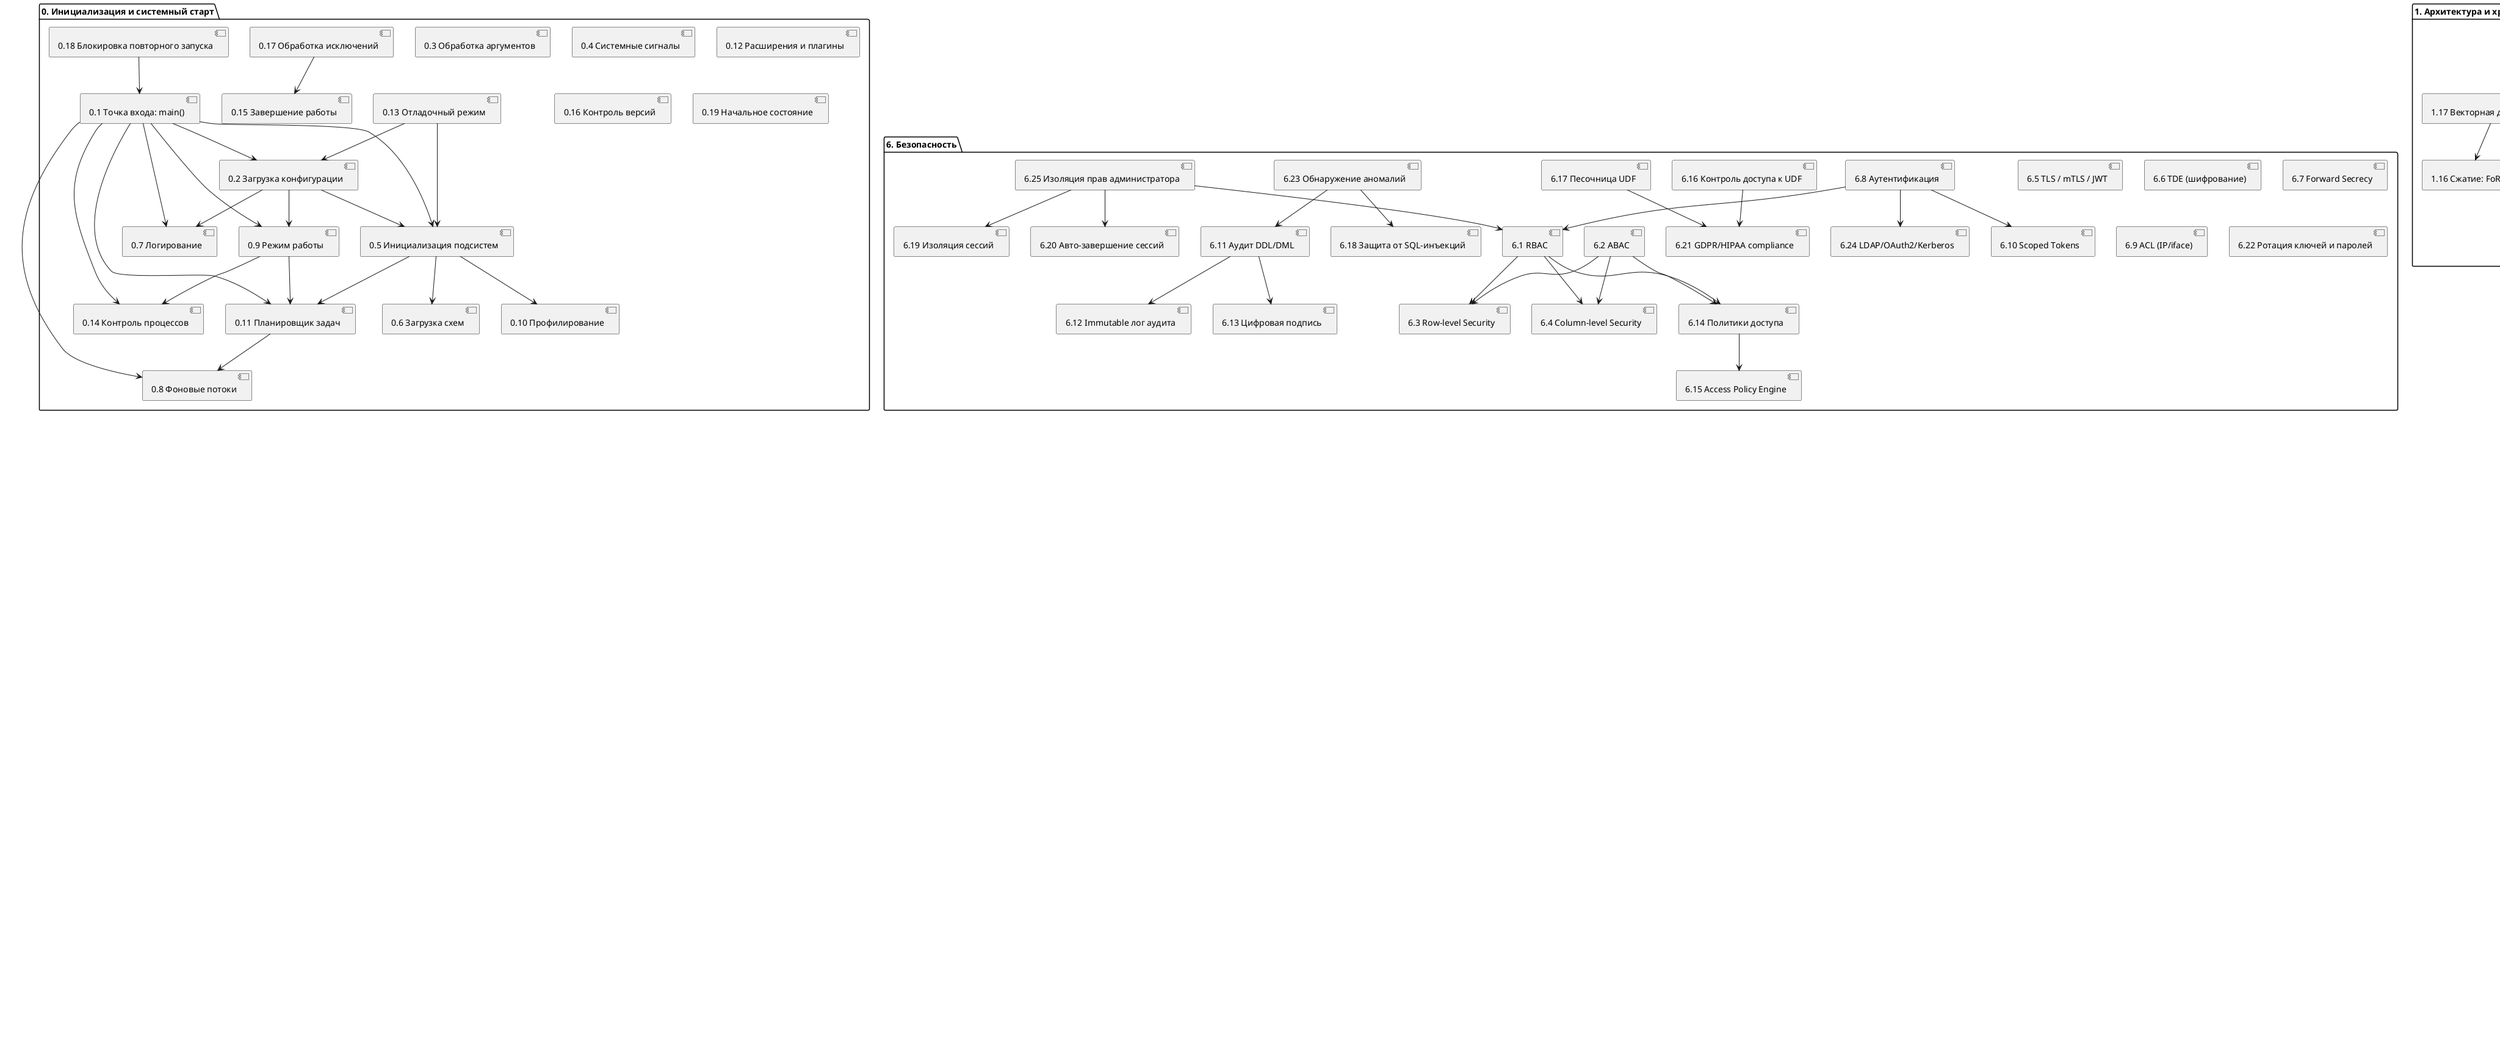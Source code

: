 @startuml
' Архитектура SAP HANA+ с русскими названиями и нумерацией
' Генерируется автоматически

title Архитектура In-Memory РСУБД уровня SAP HANA+

skinparam rectangle {
  StereotypeFontColor black
  StereotypeFontSize 11
}
skinparam shadowing false
skinparam linetype ortho
hide empty members

@startuml
package "0. Инициализация и системный старт" {
  [0.1 Точка входа: main()]
  [0.2 Загрузка конфигурации]
  [0.3 Обработка аргументов]
  [0.4 Системные сигналы]
  [0.5 Инициализация подсистем]
  [0.6 Загрузка схем]
  [0.7 Логирование]
  [0.8 Фоновые потоки]
  [0.9 Режим работы]
  [0.10 Профилирование]
  [0.11 Планировщик задач]
  [0.12 Расширения и плагины]
  [0.13 Отладочный режим]
  [0.14 Контроль процессов]
  [0.15 Завершение работы]
  [0.16 Контроль версий]
  [0.17 Обработка исключений]
  [0.18 Блокировка повторного запуска]
  [0.19 Начальное состояние]
}

' --- Связи ---
[0.1 Точка входа: main()] --> [0.2 Загрузка конфигурации]
[0.1 Точка входа: main()] --> [0.5 Инициализация подсистем]
[0.1 Точка входа: main()] --> [0.7 Логирование]
[0.1 Точка входа: main()] --> [0.8 Фоновые потоки]
[0.1 Точка входа: main()] --> [0.9 Режим работы]
[0.1 Точка входа: main()] --> [0.11 Планировщик задач]
[0.1 Точка входа: main()] --> [0.14 Контроль процессов]
[0.2 Загрузка конфигурации] --> [0.5 Инициализация подсистем]
[0.2 Загрузка конфигурации] --> [0.7 Логирование]
[0.2 Загрузка конфигурации] --> [0.9 Режим работы]
[0.5 Инициализация подсистем] --> [0.6 Загрузка схем]
[0.5 Инициализация подсистем] --> [0.10 Профилирование]
[0.5 Инициализация подсистем] --> [0.11 Планировщик задач]
[0.9 Режим работы] --> [0.11 Планировщик задач]
[0.9 Режим работы] --> [0.14 Контроль процессов]
[0.11 Планировщик задач] --> [0.8 Фоновые потоки]
[0.13 Отладочный режим] --> [0.2 Загрузка конфигурации]
[0.13 Отладочный режим] --> [0.5 Инициализация подсистем]
[0.17 Обработка исключений] --> [0.15 Завершение работы]
[0.18 Блокировка повторного запуска] --> [0.1 Точка входа: main()]

package "1. Архитектура и хранилище" {
  [1.1 Row-store]
  [1.2 Column-store]
  [1.3 JSON-store]
  [1.4 Абстракция таблиц]
  [1.5 Форматы строк и колонок]
  [1.6 NUMA-aware аллокатор]
  [1.7 Prefetch & Alignment]
  [1.8 Индекс B+]
  [1.9 Индекс Hash]
  [1.10 Индекс Bitmap]
  [1.11 Индекс Inverted]
  [1.12 Адаптивная индексация]
  [1.13 Сжатие: Dictionary]
  [1.14 Сжатие: RLE]
  [1.15 Сжатие: Delta]
  [1.16 Сжатие: FoR]
  [1.17 Векторная декомпрессия]
  [1.18 Apache Arrow / PAX]
  [1.19 Горячие/Холодные данные]
  [1.20 TTL / Auto-tiering]
  [1.21 Tiered Storage (SSD)]
  [1.22 Page Cache (LRU/ARC)]
  [1.23 Dirty tracking]
  [1.24 Snapshot Manager]
  [1.25 System Versioned / AS OF]
  [1.26 Multi-tenant лимиты]
  [1.27 Шардирование]
  [1.28 Авто-ребалансировка]
  [1.29 Партиции]
  [1.30 Таблицы > 1 ТБ]
}

' -- Структурные связи --
[1.4 Абстракция таблиц] --> [1.1 Row-store]
[1.4 Абстракция таблиц] --> [1.2 Column-store]
[1.4 Абстракция таблиц] --> [1.3 JSON-store]
[1.5 Форматы строк и колонок] --> [1.2 Column-store]
[1.5 Форматы строк и колонок] --> [1.13 Сжатие: Dictionary]
[1.5 Форматы строк и колонок] --> [1.18 Apache Arrow / PAX]
[1.8 Индекс B+] --> [1.1 Row-store]
[1.9 Индекс Hash] --> [1.1 Row-store]
[1.10 Индекс Bitmap] --> [1.2 Column-store]
[1.11 Индекс Inverted] --> [1.2 Column-store]
[1.12 Адаптивная индексация] --> [1.8 Индекс B+]
[1.13 Сжатие: Dictionary] --> [1.2 Column-store]
[1.14 Сжатие: RLE] --> [1.2 Column-store]
[1.15 Сжатие: Delta] --> [1.2 Column-store]
[1.16 Сжатие: FoR] --> [1.2 Column-store]
[1.17 Векторная декомпрессия] --> [1.16 Сжатие: FoR]
[1.24 Snapshot Manager] --> [1.21 Tiered Storage (SSD)]
[1.24 Snapshot Manager] --> [1.22 Page Cache (LRU/ARC)]
[1.19 Горячие/Холодные данные] --> [1.20 TTL / Auto-tiering]
[1.20 TTL / Auto-tiering] --> [1.21 Tiered Storage (SSD)]
[1.26 Multi-tenant лимиты] --> [1.4 Абстракция таблиц]
[1.25 System Versioned / AS OF] --> [1.4 Абстракция таблиц]
[1.27 Шардирование] --> [1.4 Абстракция таблиц]
[1.28 Авто-ребалансировка] --> [1.27 Шардирование]
[1.29 Партиции] --> [1.27 Шардирование]
[1.30 Таблицы > 1 ТБ] --> [1.4 Абстракция таблиц]

package "2. Транзакционность и надёжность" {
  [2.1 MVCC: цепочки версий]
  [2.2 Snapshot Isolation]
  [2.3 Уровни изоляции]
  [2.4 TID и управление версиями]
  [2.5 Менеджер транзакций]
  [2.6 Планировщик транзакций]
  [2.7 WAL]
  [2.8 WAL writers]
  [2.9 WAL compaction]
  [2.10 WAL CRC]
  [2.11 Snapshot Manager]
  [2.12 Recovery Snapshot]
  [2.13 Copy-on-Write Snapshots]
  [2.14 Сериализуемость]
  [2.15 Read-only транзакции]
  [2.16 Undo Buffer]
  [2.17 Garbage Collection]
  [2.18 Трекер зависимостей]
  [2.19 Active-Passive репликация]
  [2.20 Active-Active репликация]
  [2.21 Recovery после сбоя]
  [2.22 Raft Consensus]
  [2.23 Paxos Consensus]
  [2.24 Watchdog / Failover]
  [2.25 Журнал событий кластера]
}

' Внутренние связи
[2.5 Менеджер транзакций] --> [2.1 MVCC: цепочки версий]
[2.5 Менеджер транзакций] --> [2.2 Snapshot Isolation]
[2.5 Менеджер транзакций] --> [2.3 Уровни изоляции]
[2.5 Менеджер транзакций] --> [2.6 Планировщик транзакций]
[2.5 Менеджер транзакций] --> [2.7 WAL]
[2.5 Менеджер транзакций] --> [2.11 Snapshot Manager]
[2.5 Менеджер транзакций] --> [2.14 Сериализуемость]
[2.1 MVCC: цепочки версий] --> [2.4 TID и управление версиями]
[2.1 MVCC: цепочки версий] --> [2.16 Undo Buffer]
[2.1 MVCC: цепочки версий] --> [2.17 Garbage Collection]
[2.7 WAL] --> [2.8 WAL writers]
[2.7 WAL] --> [2.9 WAL compaction]
[2.7 WAL] --> [2.10 WAL CRC]
[2.11 Snapshot Manager] --> [2.12 Recovery Snapshot]
[2.11 Snapshot Manager] --> [2.13 Copy-on-Write Snapshots]
[2.17 Garbage Collection] --> [2.1 MVCC: цепочки версий]
[2.17 Garbage Collection] --> [2.16 Undo Buffer]
[2.19 Active-Passive репликация] --> [2.7 WAL]
[2.19 Active-Passive репликация] --> [2.11 Snapshot Manager]
[2.20 Active-Active репликация] --> [2.7 WAL]
[2.20 Active-Active репликация] --> [2.11 Snapshot Manager]
[2.21 Recovery после сбоя] --> [2.7 WAL]
[2.21 Recovery после сбоя] --> [2.11 Snapshot Manager]
[2.22 Raft Consensus] --> [2.19 Active-Passive репликация]
[2.22 Raft Consensus] --> [2.21 Recovery после сбоя]
[2.23 Paxos Consensus] --> [2.20 Active-Active репликация]
[2.23 Paxos Consensus] --> [2.21 Recovery после сбоя]
[2.24 Watchdog / Failover] --> [2.21 Recovery после сбоя]
[2.25 Журнал событий кластера] --> [2.21 Recovery после сбоя]
[2.25 Журнал событий кластера] --> [2.24 Watchdog / Failover]

package "3. SQL Ядро и оптимизация" {
  [3.1 SQL-парсер ANSI SQL:2011+]
  [3.2 SELECT/INSERT/UPDATE/DELETE]
  [3.3 MERGE / UPSERT]
  [3.4 Оконные функции]
  [3.5 CTE (WITH RECURSIVE)]
  [3.6 Подзапросы и LATERAL]
  [3.7 GROUP BY и агрегаты]
  [3.8 Аналитические функции]
  [3.9 JSON-функции в SQL]
  [3.10 MATCH_RECOGNIZE]
  [3.11 Генерация временных рядов]
  [3.12 Стоимостной оптимизатор]
  [3.13 Статистика и NDV]
  [3.14 JOIN reorder]
  [3.15 Projection pruning]
  [3.16 Упрощение выражений]
  [3.17 Адаптивный re-optimizer]
  [3.18 Построение / кэш плана]
  [3.19 Интерпретатор плана]
  [3.20 DSL (PL/SQL)]
  [3.21 UDF / UDAF]
  [3.22 Процедурный язык]
  [3.23 Триггеры и процедуры]
  [3.24 AST-интерпретатор]
  [3.25 Exec hooks]
}

[3.1 SQL-парсер ANSI SQL:2011+] --> [3.2 SELECT/INSERT/UPDATE/DELETE]
[3.1 SQL-парсер ANSI SQL:2011+] --> [3.3 MERGE / UPSERT]
[3.1 SQL-парсер ANSI SQL:2011+] --> [3.4 Оконные функции]
[3.1 SQL-парсер ANSI SQL:2011+] --> [3.5 CTE (WITH RECURSIVE)]
[3.1 SQL-парсер ANSI SQL:2011+] --> [3.6 Подзапросы и LATERAL]
[3.1 SQL-парсер ANSI SQL:2011+] --> [3.9 JSON-функции в SQL]
[3.1 SQL-парсер ANSI SQL:2011+] --> [3.24 AST-интерпретатор]
[3.1 SQL-парсер ANSI SQL:2011+] --> [3.20 DSL (PL/SQL)]
[3.2 SELECT/INSERT/UPDATE/DELETE] --> [3.12 Стоимостной оптимизатор]
[3.2 SELECT/INSERT/UPDATE/DELETE] --> [3.7 GROUP BY и агрегаты]
[3.2 SELECT/INSERT/UPDATE/DELETE] --> [3.8 Аналитические функции]
[3.12 Стоимостной оптимизатор] --> [3.13 Статистика и NDV]
[3.12 Стоимостной оптимизатор] --> [3.14 JOIN reorder]
[3.12 Стоимостной оптимизатор] --> [3.15 Projection pruning]
[3.12 Стоимостной оптимизатор] --> [3.16 Упрощение выражений]
[3.17 Адаптивный re-optimizer] --> [3.12 Стоимостной оптимизатор]
[3.17 Адаптивный re-optimizer] --> [3.18 Построение / кэш плана]
[3.18 Построение / кэш плана] --> [3.19 Интерпретатор плана]
[3.18 Построение / кэш плана] --> [3.24 AST-интерпретатор]
[3.20 DSL (PL/SQL)] --> [3.21 UDF / UDAF]
[3.20 DSL (PL/SQL)] --> [3.22 Процедурный язык]
[3.20 DSL (PL/SQL)] --> [3.23 Триггеры и процедуры]
[3.20 DSL (PL/SQL)] --> [3.25 Exec hooks]

package "4. Интерфейсы и интеграции" {
  [4.1 JDBC]
  [4.2 ODBC]
  [4.3 CLI]
  [4.4 REST API]
  [4.5 gRPC API]
  [4.6 WebSocket API]
  [4.7 GraphQL API]
  [4.8 JSON:API]
  [4.9 CDC Core]
  [4.10 Kafka]
  [4.11 Pulsar]
  [4.12 Debezium]
  [4.13 Redis Streams]
  [4.14 Changefeed API]
  [4.15 CSV загрузка]
  [4.16 JSON загрузка]
  [4.17 Parquet загрузка]
  [4.18 Excel загрузка]
  [4.19 XML загрузка]
  [4.20 S3 загрузка]
  [4.21 Webhooks]
  [4.22 Внешние процедуры]
  [4.23 Async обработчики]
  [4.24 ERP интеграция]
  [4.25 BPMN интеграция]
}

' -- Взаимосвязи API и JSON:API
[4.4 REST API] --> [4.8 JSON:API]
[4.5 gRPC API] --> [4.8 JSON:API]
[4.6 WebSocket API] --> [4.8 JSON:API]
[4.7 GraphQL API] --> [4.8 JSON:API]

' -- Стриминговые интерфейсы
[4.9 CDC Core] --> [4.10 Kafka]
[4.9 CDC Core] --> [4.11 Pulsar]
[4.9 CDC Core] --> [4.12 Debezium]
[4.9 CDC Core] --> [4.13 Redis Streams]
[4.9 CDC Core] --> [4.14 Changefeed API]

' -- Batch загрузка
[4.15 CSV загрузка] --> [4.20 S3 загрузка]
[4.16 JSON загрузка] --> [4.20 S3 загрузка]
[4.17 Parquet загрузка] --> [4.20 S3 загрузка]
[4.18 Excel загрузка] --> [4.20 S3 загрузка]
[4.19 XML загрузка] --> [4.20 S3 загрузка]

' -- Webhooks и события
[4.21 Webhooks] --> [4.4 REST API]
[4.22 Внешние процедуры] --> [4.4 REST API]
[4.23 Async обработчики] --> [4.5 gRPC API]
[4.24 ERP интеграция] --> [4.22 Внешние процедуры]
[4.25 BPMN интеграция] --> [4.22 Внешние процедуры]

package "5. BI, ML и OLAP" {
  [5.1 HTAP-нагрузка]
  [5.2 Материализованные представления]
  [5.3 Кубы и агрегаты]
  [5.4 ROLLUP / CUBE / GROUPING SETS]
  [5.5 Адаптивные агрегаты]
  [5.6 Кэш агрегатов]
  [5.7 Временные окна]
  [5.8 Типы временных рядов]
  [5.9 Gap-filling]
  [5.10 Downsampling]
  [5.11 Retention политики]
  [5.12 Прогнозирование]
  [5.13 Корреляции / Регрессии]
  [5.14 Кластеризация]
  [5.15 RANK / NTILE / DENSE_RANK]
  [5.16 ONNX поддержка]
  [5.17 TensorFlow интеграция]
  [5.18 PyTorch интеграция]
  [5.19 SQL-инференс]
  [5.20 ML Runtime API]
  [5.21 Percentiles / Median]
  [5.22 Классификация / Регрессия]
  [5.23 Доверительные интервалы]
  [5.24 Интерфейс BI-инструментов]
  [5.25 Интеграция Tableau / PowerBI]
}

[5.1 HTAP-нагрузка] --> [5.2 Материализованные представления]
[5.1 HTAP-нагрузка] --> [5.3 Кубы и агрегаты]
[5.1 HTAP-нагрузка] --> [5.4 ROLLUP / CUBE / GROUPING SETS]
[5.1 HTAP-нагрузка] --> [5.5 Адаптивные агрегаты]
[5.1 HTAP-нагрузка] --> [5.6 Кэш агрегатов]
[5.1 HTAP-нагрузка] --> [5.8 Типы временных рядов]
[5.2 Материализованные представления] --> [5.3 Кубы и агрегаты]
[5.2 Материализованные представления] --> [5.6 Кэш агрегатов]
[5.4 ROLLUP / CUBE / GROUPING SETS] --> [5.5 Адаптивные агрегаты]
[5.5 Адаптивные агрегаты] --> [5.6 Кэш агрегатов]
[5.8 Типы временных рядов] --> [5.9 Gap-filling]
[5.8 Типы временных рядов] --> [5.10 Downsampling]
[5.8 Типы временных рядов] --> [5.11 Retention политики]
[5.12 Прогнозирование] --> [5.19 SQL-инференс]
[5.13 Корреляции / Регрессии] --> [5.19 SQL-инференс]
[5.14 Кластеризация] --> [5.19 SQL-инференс]
[5.16 ONNX поддержка] --> [5.19 SQL-инференс]
[5.17 TensorFlow интеграция] --> [5.19 SQL-инференс]
[5.18 PyTorch интеграция] --> [5.19 SQL-инференс]
[5.19 SQL-инференс] --> [5.20 ML Runtime API]
[5.24 Интерфейс BI-инструментов] --> [5.2 Материализованные представления]
[5.24 Интерфейс BI-инструментов] --> [5.3 Кубы и агрегаты]
[5.24 Интерфейс BI-инструментов] --> [5.6 Кэш агрегатов]
[5.25 Интеграция Tableau / PowerBI] --> [5.24 Интерфейс BI-инструментов]

package "6. Безопасность" {
  [6.1 RBAC]
  [6.2 ABAC]
  [6.3 Row-level Security]
  [6.4 Column-level Security]
  [6.5 TLS / mTLS / JWT]
  [6.6 TDE (шифрование)]
  [6.7 Forward Secrecy]
  [6.8 Аутентификация]
  [6.9 ACL (IP/iface)]
  [6.10 Scoped Tokens]
  [6.11 Аудит DDL/DML]
  [6.12 Immutable лог аудита]
  [6.13 Цифровая подпись]
  [6.14 Политики доступа]
  [6.15 Access Policy Engine]
  [6.16 Контроль доступа к UDF]
  [6.17 Песочница UDF]
  [6.18 Защита от SQL-инъекций]
  [6.19 Изоляция сессий]
  [6.20 Авто-завершение сессий]
  [6.21 GDPR/HIPAA compliance]
  [6.22 Ротация ключей и паролей]
  [6.23 Обнаружение аномалий]
  [6.24 LDAP/OAuth2/Kerberos]
  [6.25 Изоляция прав администратора]
}

[6.1 RBAC] --> [6.3 Row-level Security]
[6.1 RBAC] --> [6.4 Column-level Security]
[6.2 ABAC] --> [6.3 Row-level Security]
[6.2 ABAC] --> [6.4 Column-level Security]
[6.1 RBAC] --> [6.14 Политики доступа]
[6.2 ABAC] --> [6.14 Политики доступа]
[6.14 Политики доступа] --> [6.15 Access Policy Engine]
[6.8 Аутентификация] --> [6.1 RBAC]
[6.8 Аутентификация] --> [6.10 Scoped Tokens]
[6.8 Аутентификация] --> [6.24 LDAP/OAuth2/Kerberos]
[6.11 Аудит DDL/DML] --> [6.12 Immutable лог аудита]
[6.11 Аудит DDL/DML] --> [6.13 Цифровая подпись]
[6.23 Обнаружение аномалий] --> [6.11 Аудит DDL/DML]
[6.23 Обнаружение аномалий] --> [6.18 Защита от SQL-инъекций]
[6.16 Контроль доступа к UDF] --> [6.21 GDPR/HIPAA compliance]
[6.17 Песочница UDF] --> [6.21 GDPR/HIPAA compliance]
[6.25 Изоляция прав администратора] --> [6.1 RBAC]
[6.25 Изоляция прав администратора] --> [6.19 Изоляция сессий]
[6.25 Изоляция прав администратора] --> [6.20 Авто-завершение сессий]

package "7. Observability и DevOps" {
  [7.1 Система метрик]
  [7.2 Метрики IOPS/latency]
  [7.3 Логирование stderr/syslog/bin]
  [7.4 Трассировка (OpenTelemetry)]
  [7.5 Query tracing]
  [7.6 Flamegraph / профилировка]
  [7.7 Structured logging]
  [7.8 Интеграция с perf]
  [7.9 Alertmanager]
  [7.10 REST мониторинг API]
  [7.11 Веб-интерфейс мониторинга]
  [7.12 CLI мониторинг]
  [7.13 CI/CD интеграция]
  [7.14 Mutation testing]
  [7.15 Покрытие кода]
  [7.16 Fuzzing: libFuzzer]
  [7.17 Sanitizers]
  [7.18 Fault Injection]
  [7.19 Chaos Testing]
  [7.20 Soak Testing]
  [7.21 Сравнение версий / деградаций]
  [7.22 Сессионное логирование]
  [7.23 Ротация логов]
  [7.24 Воспроизведение логов]
  [7.25 Профилирование узких мест]
}

[7.1 Система метрик] --> [7.2 Метрики IOPS/latency]
[7.1 Система метрик] --> [7.9 Alertmanager]
[7.1 Система метрик] --> [7.10 REST мониторинг API]
[7.1 Система метрик] --> [7.11 Веб-интерфейс мониторинга]
[7.1 Система метрик] --> [7.12 CLI мониторинг]
[7.3 Логирование stderr/syslog/bin] --> [7.7 Structured logging]
[7.3 Логирование stderr/syslog/bin] --> [7.22 Сессионное логирование]
[7.3 Логирование stderr/syslog/bin] --> [7.23 Ротация логов]
[7.3 Логирование stderr/syslog/bin] --> [7.24 Воспроизведение логов]
[7.4 Трассировка (OpenTelemetry)] --> [7.5 Query tracing]
[7.4 Трассировка (OpenTelemetry)] --> [7.6 Flamegraph / профилировка]
[7.4 Трассировка (OpenTelemetry)] --> [7.25 Профилирование узких мест]
[7.6 Flamegraph / профилировка] --> [7.8 Интеграция с perf]
[7.6 Flamegraph / профилировка] --> [7.25 Профилирование узких мест]
[7.13 CI/CD интеграция] --> [7.14 Mutation testing]
[7.13 CI/CD интеграция] --> [7.15 Покрытие кода]
[7.13 CI/CD интеграция] --> [7.16 Fuzzing: libFuzzer]
[7.13 CI/CD интеграция] --> [7.17 Sanitizers]
[7.13 CI/CD интеграция] --> [7.20 Soak Testing]
[7.18 Fault Injection] --> [7.21 Сравнение версий / деградаций]
[7.19 Chaos Testing] --> [7.21 Сравнение версий / деградаций]
[7.20 Soak Testing] --> [7.21 Сравнение версий / деградаций]

package "8. Производительность и исполнение" {
  [8.1 Векторный движок]
  [8.2 Параллельные пайплайны]
  [8.3 Потоковая агрегация]
  [8.4 Адаптивные JOIN]
  [8.5 JOIN runtime стратегия]
  [8.6 Буферизация результатов]
  [8.7 <1 мс latency / <500 нс крит.]
  [8.8 SLA-анализ]
  [8.9 Runtime re-optimization]
  [8.10 Кэш плана / пересборка]
  [8.11 Latency vs throughput]
  [8.12 Format-aware execution]
  [8.13 Cardinality optimization]
  [8.14 Профилировка исполнения]
  [8.15 Устойчивость к пикам]
  [8.16 Короткие транзакции]
  [8.17 NUMA-aware исполнение]
  [8.18 Skew-aware JOIN]
  [8.19 Bloom-фильтры]
  [8.20 Инкрементальное выполнение]
  [8.21 CPU/IO-bound separation]
  [8.22 Приоритеты операторов]
  [8.23 Copy-on-write]
  [8.24 Клонирование таблиц]
  [8.25 Адаптивная выборка]
}

[8.1 Векторный движок] --> [8.2 Параллельные пайплайны]
[8.1 Векторный движок] --> [8.3 Потоковая агрегация]
[8.1 Векторный движок] --> [8.4 Адаптивные JOIN]
[8.1 Векторный движок] --> [8.12 Format-aware execution]
[8.4 Адаптивные JOIN] --> [8.5 JOIN runtime стратегия]
[8.4 Адаптивные JOIN] --> [8.13 Cardinality optimization]
[8.4 Адаптивные JOIN] --> [8.18 Skew-aware JOIN]
[8.4 Адаптивные JOIN] --> [8.19 Bloom-фильтры]
[8.10 Кэш плана / пересборка] --> [8.9 Runtime re-optimization]
[8.10 Кэш плана / пересборка] --> [8.11 Latency vs throughput]
[8.10 Кэш плана / пересборка] --> [8.14 Профилировка исполнения]
[8.7 <1 мс latency / <500 нс крит.] --> [8.8 SLA-анализ]
[8.7 <1 мс latency / <500 нс крит.] --> [8.15 Устойчивость к пикам]
[8.7 <1 мс latency / <500 нс крит.] --> [8.16 Короткие транзакции]
[8.21 CPU/IO-bound separation] --> [8.2 Параллельные пайплайны]
[8.22 Приоритеты операторов] --> [8.4 Адаптивные JOIN]
[8.20 Инкрементальное выполнение] --> [8.6 Буферизация результатов]
[8.20 Инкрементальное выполнение] --> [8.25 Адаптивная выборка]

package "9. Расширяемость и встраиваемость" {
  [9.1 UDF / UDAF]
  [9.2 Языки UDF: Lua, JS, C, WASM]
  [9.3 Песочница UDF]
  [9.4 REST / gRPC / JSON:API]
  [9.5 Расширения dlopen/LoadLibrary]
  [9.6 DSL для транзакций]
  [9.7 Планировщик задач]
  [9.8 Система плагинов]
  [9.9 Расширение SQL-синтаксиса]
  [9.10 ETL-интеграция]
  [9.11 SQL для внешних систем]
  [9.12 Хранимые политики]
  [9.13 Metadata discovery API]
  [9.14 UDF доступ к данным]
  [9.15 Сериализация: JSON/Proto]
  [9.16 Callback API]
  [9.17 Embedded DB режим]
  [9.18 Расширяемые типы]
  [9.19 Расширяемые агрегаты]
  [9.20 Скрипты Lua/JS]
  [9.21 Интеграция с внешними планировщиками]
  [9.22 Runtime reload]
  [9.23 Расширение WAL/snapshot]
  [9.24 Типизация параметров]
  [9.25 Обёртка транзакций вокруг UDF]
}

[9.1 UDF / UDAF] --> [9.2 Языки UDF: Lua, JS, C, WASM]
[9.1 UDF / UDAF] --> [9.3 Песочница UDF]
[9.1 UDF / UDAF] --> [9.14 UDF доступ к данным]
[9.1 UDF / UDAF] --> [9.24 Типизация параметров]
[9.2 Языки UDF: Lua, JS, C, WASM] --> [9.20 Скрипты Lua/JS]
[9.2 Языки UDF: Lua, JS, C, WASM] --> [9.3 Песочница UDF]
[9.5 Расширения dlopen/LoadLibrary] --> [9.1 UDF / UDAF]
[9.5 Расширения dlopen/LoadLibrary] --> [9.22 Runtime reload]
[9.6 DSL для транзакций] --> [9.7 Планировщик задач]
[9.6 DSL для транзакций] --> [9.11 SQL для внешних систем]
[9.6 DSL для транзакций] --> [9.12 Хранимые политики]
[9.8 Система плагинов] --> [9.5 Расширения dlopen/LoadLibrary]
[9.8 Система плагинов] --> [9.9 Расширение SQL-синтаксиса]
[9.8 Система плагинов] --> [9.18 Расширяемые типы]
[9.8 Система плагинов] --> [9.19 Расширяемые агрегаты]
[9.10 ETL-интеграция] --> [9.11 SQL для внешних систем]
[9.10 ETL-интеграция] --> [9.21 Интеграция с внешними планировщиками]
[9.23 Расширение WAL/snapshot] --> [9.5 Расширения dlopen/LoadLibrary]
[9.23 Расширение WAL/snapshot] --> [9.14 UDF доступ к данным]

package "10. Тестируемость и структура проекта" {
  [10.1 Unit-тесты]
  [10.2 Интеграционные тесты]
  [10.3 Fuzz-тестирование]
  [10.4 Stress Testing]
  [10.5 Soak Testing]
  [10.6 Mutation Testing]
  [10.7 Покрытие кода]
  [10.8 Изоляция окружения]
  [10.9 Fault Injection]
  [10.10 Многопоточность]
  [10.11 Генерация SQL-запросов]
  [10.12 Проверка планов]
  [10.13 Метрики стабильности]
  [10.14 Проверка миграций схем]
  [10.15 Имитация сбоев]
  [10.16 Тесты WAL / Snapshot]
  [10.17 CI/CD автопроверки]
  [10.18 Тесты при нехватке ресурсов]
  [10.19 Моки и симуляторы]
  [10.20 Тестовые фикстуры]
  [10.21 Визуализация тестов]
  [10.22 Бенчмарки и сравнение]
  [10.23 Соответствие SAP HANA+]
  [10.24 Тестирование песочниц]
  [10.25 Структура каталогов / модулей]
}

[10.1 Unit-тесты] --> [10.6 Mutation Testing]
[10.1 Unit-тесты] --> [10.7 Покрытие кода]
[10.1 Unit-тесты] --> [10.22 Бенчмарки и сравнение]
[10.2 Интеграционные тесты] --> [10.6 Mutation Testing]
[10.2 Интеграционные тесты] --> [10.22 Бенчмарки и сравнение]
[10.3 Fuzz-тестирование] --> [10.1 Unit-тесты]
[10.3 Fuzz-тестирование] --> [10.24 Тестирование песочниц]
[10.9 Fault Injection] --> [10.4 Stress Testing]
[10.9 Fault Injection] --> [10.5 Soak Testing]
[10.9 Fault Injection] --> [10.15 Имитация сбоев]
[10.14 Проверка миграций схем] --> [10.16 Тесты WAL / Snapshot]
[10.14 Проверка миграций схем] --> [10.23 Соответствие SAP HANA+]
[10.17 CI/CD автопроверки] --> [10.6 Mutation Testing]
[10.17 CI/CD автопроверки] --> [10.7 Покрытие кода]
[10.17 CI/CD автопроверки] --> [10.21 Визуализация тестов]
[10.25 Структура каталогов / модулей] --> [10.1 Unit-тесты]
[10.25 Структура каталогов / модулей] --> [10.2 Интеграционные тесты]

package "11. Типы данных и форматы хранения" {
  [11.1 Базовые типы: int/float/bool/string]
  [11.2 Decimal / Money]
  [11.3 DATE / TIME / TIMESTAMP]
  [11.4 TIMESTAMP (ns)]
  [11.5 INTERVAL]
  [11.6 JSON / вложенные структуры]
  [11.7 Массивы]
  [11.8 ENUM / множества]
  [11.9 Пользовательские типы]
  [11.10 NULL и 3-значная логика]
  [11.11 UUID]
  [11.12 BYTEA / BLOB]
  [11.13 Bitmask / логика]
  [11.14 Композитные типы]
  [11.15 Гео-тип (optional)]
  [11.16 Типы временных рядов]
  [11.17 Сериализация: JSON/XML/Proto]
  [11.18 Преобразование типов]
  [11.19 Типизация SQL / UDF параметров]
  [11.20 MIME формат auto-определение]
  [11.21 UTF-8 строки]
  [11.22 Сжатие строк]
  [11.23 ICU сортировка / локали]
  [11.24 Проверка совместимости типов]
  [11.25 Совместимость PostgreSQL/Oracle]
}

[11.6 JSON / вложенные структуры] --> [11.17 Сериализация: JSON/XML/Proto]
[11.12 BYTEA / BLOB] --> [11.17 Сериализация: JSON/XML/Proto]
[11.21 UTF-8 строки] --> [11.22 Сжатие строк]
[11.21 UTF-8 строки] --> [11.23 ICU сортировка / локали]
[11.1 Базовые типы: int/float/bool/string] --> [11.24 Проверка совместимости типов]
[11.2 Decimal / Money] --> [11.24 Проверка совместимости типов]
[11.3 DATE / TIME / TIMESTAMP] --> [11.24 Проверка совместимости типов]
[11.4 TIMESTAMP (ns)] --> [11.24 Проверка совместимости типов]
[11.5 INTERVAL] --> [11.24 Проверка совместимости типов]
[11.6 JSON / вложенные структуры] --> [11.24 Проверка совместимости типов]
[11.8 ENUM / множества] --> [11.24 Проверка совместимости типов]
[11.9 Пользовательские типы] --> [11.24 Проверка совместимости типов]
[11.10 NULL и 3-значная логика] --> [11.24 Проверка совместимости типов]
[11.11 UUID] --> [11.24 Проверка совместимости типов]
[11.13 Bitmask / логика] --> [11.24 Проверка совместимости типов]
[11.14 Композитные типы] --> [11.24 Проверка совместимости типов]
[11.16 Типы временных рядов] --> [11.24 Проверка совместимости типов]
[11.25 Совместимость PostgreSQL/Oracle] --> [11.2 Decimal / Money]
[11.25 Совместимость PostgreSQL/Oracle] --> [11.3 DATE / TIME / TIMESTAMP]
[11.25 Совместимость PostgreSQL/Oracle] --> [11.8 ENUM / множества]
[11.25 Совместимость PostgreSQL/Oracle] --> [11.14 Композитные типы]

package "12. Эволюция схем и миграции" {
  [12.1 DDL Engine (миграции)]
  [12.2 ONLINE ALTER TABLE]
  [12.3 Rollback миграций]
  [12.4 Без перезапуска]
  [12.5 Сравнение схем]
  [12.6 Совместимость версий]
  [12.7 Журнал изменений схем]
  [12.8 AS OF по схеме]
  [12.9 SYSTEM VERSIONED]
  [12.10 Snapshot версионность]
  [12.11 Индексы без пересоздания]
  [12.12 Add/Drop колонок ONLINE]
  [12.13 Миграции типов]
  [12.14 Миграции партиций]
  [12.15 Переименование объектов]
  [12.16 Внешние ключи]
  [12.17 Ссылочная целостность]
  [12.18 Миграции UDF и процедур]
  [12.19 Миграции в multi-tenant]
  [12.20 Совместимость API/Schema]
  [12.21 Проверка миграций (dry run)]
  [12.22 Визуализация зависимостей]
  [12.23 ONLINE миграции в кластере]
  [12.24 Раскатка в шардированных таблицах]
  [12.25 Откат миграций при сбое]
}

[12.1 DDL Engine (миграции)] --> [12.2 ONLINE ALTER TABLE]
[12.1 DDL Engine (миграции)] --> [12.3 Rollback миграций]
[12.1 DDL Engine (миграции)] --> [12.4 Без перезапуска]
[12.1 DDL Engine (миграции)] --> [12.5 Сравнение схем]
[12.1 DDL Engine (миграции)] --> [12.11 Индексы без пересоздания]
[12.1 DDL Engine (миграции)] --> [12.12 Add/Drop колонок ONLINE]
[12.5 Сравнение схем] --> [12.6 Совместимость версий]
[12.5 Сравнение схем] --> [12.22 Визуализация зависимостей]
[12.9 SYSTEM VERSIONED] --> [12.8 AS OF по схеме]
[12.9 SYSTEM VERSIONED] --> [12.10 Snapshot версионность]
[12.18 Миграции UDF и процедур] --> [12.19 Миграции в multi-tenant]
[12.18 Миграции UDF и процедур] --> [12.20 Совместимость API/Schema]
[12.23 ONLINE миграции в кластере] --> [12.24 Раскатка в шардированных таблицах]
[12.23 ONLINE миграции в кластере] --> [12.25 Откат миграций при сбое]
[12.21 Проверка миграций (dry run)] --> [12.1 DDL Engine (миграции)]
[12.21 Проверка миграций (dry run)] --> [12.5 Сравнение схем]
[12.21 Проверка миграций (dry run)] --> [12.22 Визуализация зависимостей]

package "13. Планировка, очереди и диспетчеризация" {
  [13.1 Планировщик задач]
  [13.2 Очереди фоновых задач]
  [13.3 Приоритетные очереди / SLA]
  [13.4 Распределённый планировщик]
  [13.5 Планирование snapshot/WAL/GC]
  [13.6 IO поток планировщик]
  [13.7 Балансировка фоновых потоков]
  [13.8 Мониторинг очередей]
  [13.9 Очереди для UDF/внешних]
  [13.10 Автомасштабирование]
  [13.11 Resource groups (CPU/Memory)]
  [13.12 Диспетчер транзакций]
  [13.13 Background workers]
  [13.14 Async SQL выполнение]
  [13.15 NUMA-aware планировка]
  [13.16 Очереди flush WAL/snapshot]
  [13.17 Отложенное выполнение / batching]
  [13.18 Очереди блокировок]
  [13.19 Транзакции в партициях]
  [13.20 Cron / interval задания]
  [13.21 QoS для OLTP/OLAP]
  [13.22 Dependency-aware планирование]
  [13.23 Входящие очереди запросов]
  [13.24 Блокирующие задачи: detection]
  [13.25 Внешние планировщики (Airflow)]
}

[13.1 Планировщик задач] --> [13.2 Очереди фоновых задач]
[13.1 Планировщик задач] --> [13.3 Приоритетные очереди / SLA]
[13.1 Планировщик задач] --> [13.5 Планирование snapshot/WAL/GC]
[13.1 Планировщик задач] --> [13.7 Балансировка фоновых потоков]
[13.1 Планировщик задач] --> [13.13 Background workers]
[13.4 Распределённый планировщик] --> [13.1 Планировщик задач]
[13.4 Распределённый планировщик] --> [13.22 Dependency-aware планирование]
[13.2 Очереди фоновых задач] --> [13.6 IO поток планировщик]
[13.2 Очереди фоновых задач] --> [13.8 Мониторинг очередей]
[13.2 Очереди фоновых задач] --> [13.9 Очереди для UDF/внешних]
[13.10 Автомасштабирование] --> [13.2 Очереди фоновых задач]
[13.10 Автомасштабирование] --> [13.11 Resource groups (CPU/Memory)]
[13.12 Диспетчер транзакций] --> [13.18 Очереди блокировок]
[13.12 Диспетчер транзакций] --> [13.19 Транзакции в партициях]
[13.14 Async SQL выполнение] --> [13.17 Отложенное выполнение / batching]
[13.14 Async SQL выполнение] --> [13.20 Cron / interval задания]
[13.14 Async SQL выполнение] --> [13.23 Входящие очереди запросов]
[13.25 Внешние планировщики (Airflow)] --> [13.1 Планировщик задач]
[13.25 Внешние планировщики (Airflow)] --> [13.20 Cron / interval задания]

package "14. Горячие / холодные данные, auto-tiering, TTL" {
  [14.1 Детектор hot/cold]
  [14.2 Политики auto-tiering]
  [14.3 Tiered Storage (DRAM/SSD)]
  [14.4 TTL политики]
  [14.5 Expiration timestamps]
  [14.6 Batch эвакуация]
  [14.7 Eviction: LRU/LFU/ARC]
  [14.8 SQL-интерфейс TTL]
  [14.9 TTL-aware индексы]
  [14.10 TTL-aware MVCC обход]
  [14.11 TTL для snapshot/агрегатов]
  [14.12 TTL в UDF]
  [14.13 Интеграция с vacuum / сжатием]
  [14.14 Временные таблицы]
  [14.15 Hotness score]
  [14.16 Tier-aware аллокатор]
  [14.17 Предзагрузка hot-страниц]
  [14.18 Гибридное DRAM+SSD хранение]
  [14.19 TTL по времени доступа]
  [14.20 TTL в JSON полях]
  [14.21 Асинхронная утилизация]
  [14.22 Archive-партиции]
  [14.23 Метрики TTL]
  [14.24 Планирование TTL-сканирований]
  [14.25 TTL-совместимые snapshot'ы]
}

[14.1 Детектор hot/cold] --> [14.2 Политики auto-tiering]
[14.1 Детектор hot/cold] --> [14.15 Hotness score]
[14.1 Детектор hot/cold] --> [14.17 Предзагрузка hot-страниц]
[14.2 Политики auto-tiering] --> [14.3 Tiered Storage (DRAM/SSD)]
[14.2 Политики auto-tiering] --> [14.16 Tier-aware аллокатор]
[14.2 Политики auto-tiering] --> [14.18 Гибридное DRAM+SSD хранение]
[14.2 Политики auto-tiering] --> [14.21 Асинхронная утилизация]
[14.4 TTL политики] --> [14.5 Expiration timestamps]
[14.4 TTL политики] --> [14.8 SQL-интерфейс TTL]
[14.4 TTL политики] --> [14.9 TTL-aware индексы]
[14.4 TTL политики] --> [14.10 TTL-aware MVCC обход]
[14.4 TTL политики] --> [14.13 Интеграция с vacuum / сжатием]
[14.4 TTL политики] --> [14.24 Планирование TTL-сканирований]
[14.6 Batch эвакуация] --> [14.21 Асинхронная утилизация]
[14.6 Batch эвакуация] --> [14.23 Метрики TTL]
[14.13 Интеграция с vacuum / сжатием] --> [14.11 TTL для snapshot/агрегатов]
[14.13 Интеграция с vacuum / сжатием] --> [14.12 TTL в UDF]
[14.14 Временные таблицы] --> [14.4 TTL политики]
[14.14 Временные таблицы] --> [14.19 TTL по времени доступа]
[14.25 TTL-совместимые snapshot'ы] --> [14.10 TTL-aware MVCC обход]
[14.25 TTL-совместимые snapshot'ы] --> [14.11 TTL для snapshot/агрегатов]

package "15. Репликация, отказоустойчивость и кластер" {
  [15.1 Архитектура кластера]
  [15.2 Репликация: sync/async]
  [15.3 Active-Passive]
  [15.4 Active-Active]
  [15.5 Контроль консистентности]
  [15.6 Quorum и leader election]
  [15.7 Raft консенсус]
  [15.8 Paxos консенсус]
  [15.9 Watchdog отказоустойчивости]
  [15.10 Failover]
  [15.11 Перезапуск и маршрутизация]
  [15.12 Heartbeat / ping check]
  [15.13 Репликация WAL]
  [15.14 Репликация snapshot]
  [15.15 Latency-aware репликация]
  [15.16 Топология и приоритеты]
  [15.17 Балансировка реплик]
  [15.18 Масштабирование кластера]
  [15.19 Горячее добавление / удаление узлов]
  [15.20 Авто-ребалансировка сегментов]
  [15.21 Cluster state manager]
  [15.22 Мониторинг отставания]
  [15.23 Cluster-aware планировщик]
  [15.24 Смешанные типы узлов]
  [15.25 Split-brain recovery]
}

[15.1 Архитектура кластера] --> [15.2 Репликация: sync/async]
[15.1 Архитектура кластера] --> [15.3 Active-Passive]
[15.1 Архитектура кластера] --> [15.4 Active-Active]
[15.1 Архитектура кластера] --> [15.18 Масштабирование кластера]
[15.1 Архитектура кластера] --> [15.23 Cluster-aware планировщик]
[15.1 Архитектура кластера] --> [15.24 Смешанные типы узлов]
[15.2 Репликация: sync/async] --> [15.13 Репликация WAL]
[15.2 Репликация: sync/async] --> [15.14 Репликация snapshot]
[15.2 Репликация: sync/async] --> [15.5 Контроль консистентности]
[15.3 Active-Passive] --> [15.5 Контроль консистентности]
[15.3 Active-Passive] --> [15.7 Raft консенсус]
[15.4 Active-Active] --> [15.5 Контроль консистентности]
[15.4 Active-Active] --> [15.8 Paxos консенсус]
[15.6 Quorum и leader election] --> [15.7 Raft консенсус]
[15.6 Quorum и leader election] --> [15.8 Paxos консенсус]
[15.6 Quorum и leader election] --> [15.10 Failover]
[15.9 Watchdog отказоустойчивости] --> [15.10 Failover]
[15.9 Watchdog отказоустойчивости] --> [15.11 Перезапуск и маршрутизация]
[15.10 Failover] --> [15.11 Перезапуск и маршрутизация]
[15.10 Failover] --> [15.21 Cluster state manager]
[15.10 Failover] --> [15.25 Split-brain recovery]
[15.16 Топология и приоритеты] --> [15.17 Балансировка реплик]
[15.16 Топология и приоритеты] --> [15.23 Cluster-aware планировщик]
[15.18 Масштабирование кластера] --> [15.19 Горячее добавление / удаление узлов]
[15.18 Масштабирование кластера] --> [15.20 Авто-ребалансировка сегментов]
[15.18 Масштабирование кластера] --> [15.24 Смешанные типы узлов]

package "16. Распределённость, шардирование и планирование" {
  [16.1 Горизонтальное шардирование]
  [16.2 Авто/ручное шардирование]
  [16.3 Ключи шардирования / хеши]
  [16.4 Distributed Planner]
  [16.5 Распределённые транзакции]
  [16.6 2PC / OCC коммит]
  [16.7 Partial execution]
  [16.8 Авторазмещение шардов]
  [16.9 Авто-ребалансировка шардов]
  [16.10 Балансировка нагрузки]
  [16.11 Маршрутизация по шардам]
  [16.12 Topology-aware планирование]
  [16.13 Прозрачная маршрутизация SQL]
  [16.14 Согласование схем]
  [16.15 Репликация на уровне шардов]
  [16.16 Миграция шардов]
  [16.17 Администрирование шардов]
  [16.18 Каталог размещения / метаданные]
  [16.19 Распределённая агрегация]
  [16.20 Распределённые JOIN’ы]
  [16.21 Distributed SQL Gateway]
  [16.22 Distributed-aware оптимизатор]
  [16.23 Автомасштабирование шардами]
  [16.24 Устойчивость к сбоям запроса]
  [16.25 Distributed profiling]
}

[16.1 Горизонтальное шардирование] --> [16.2 Авто/ручное шардирование]
[16.1 Горизонтальное шардирование] --> [16.3 Ключи шардирования / хеши]
[16.1 Горизонтальное шардирование] --> [16.8 Авторазмещение шардов]
[16.1 Горизонтальное шардирование] --> [16.15 Репликация на уровне шардов]
[16.1 Горизонтальное шардирование] --> [16.18 Каталог размещения / метаданные]
[16.4 Distributed Planner] --> [16.5 Распределённые транзакции]
[16.4 Distributed Planner] --> [16.7 Partial execution]
[16.4 Distributed Planner] --> [16.12 Topology-aware планирование]
[16.4 Distributed Planner] --> [16.22 Distributed-aware оптимизатор]
[16.5 Распределённые транзакции] --> [16.6 2PC / OCC коммит]
[16.5 Распределённые транзакции] --> [16.20 Распределённые JOIN’ы]
[16.5 Распределённые транзакции] --> [16.24 Устойчивость к сбоям запроса]
[16.6 2PC / OCC коммит] --> [16.14 Согласование схем]
[16.6 2PC / OCC коммит] --> [16.16 Миграция шардов]
[16.10 Балансировка нагрузки] --> [16.9 Авто-ребалансировка шардов]
[16.10 Балансировка нагрузки] --> [16.23 Автомасштабирование шардами]
[16.13 Прозрачная маршрутизация SQL] --> [16.11 Маршрутизация по шардам]
[16.13 Прозрачная маршрутизация SQL] --> [16.21 Distributed SQL Gateway]
[16.22 Distributed-aware оптимизатор] --> [16.19 Распределённая агрегация]
[16.22 Distributed-aware оптимизатор] --> [16.20 Распределённые JOIN’ы]
[16.22 Distributed-aware оптимизатор] --> [16.25 Distributed profiling]

package "17. Ограничения ресурсов, мультиарендность, сессии" {
  [17.1 Ограничения CPU]
  [17.2 Ограничения памяти]
  [17.3 Ограничения IOPS]
  [17.4 Мультиарендность]
  [17.5 Изоляция сессий]
  [17.6 Конфигурации арендатора]
  [17.7 Таймауты активности]
  [17.8 Завершение неактивных]
  [17.9 Лимит сессий]
  [17.10 Приоритеты арендаторов]
  [17.11 Fair Scheduling]
  [17.12 Runtime мониторинг]
  [17.13 SLA-профили]
  [17.14 Персональные метрики]
  [17.15 Изоляция плана / памяти]
  [17.16 Пул сессий]
  [17.17 Контроль расширений]
  [17.18 Арендаторское логирование]
  [17.19 Корректировка лимитов]
  [17.20 Профили ресурсов]
  [17.21 API-токены и лимиты]
  [17.22 Временные арендаторы]
  [17.23 Публичные/приватные арендаторы]
  [17.24 История использования]
  [17.25 Расширенный RBAC/ABAC]
}

[17.4 Мультиарендность] --> [17.5 Изоляция сессий]
[17.4 Мультиарендность] --> [17.6 Конфигурации арендатора]
[17.4 Мультиарендность] --> [17.13 SLA-профили]
[17.4 Мультиарендность] --> [17.25 Расширенный RBAC/ABAC]
[17.1 Ограничения CPU] --> [17.11 Fair Scheduling]
[17.2 Ограничения памяти] --> [17.11 Fair Scheduling]
[17.3 Ограничения IOPS] --> [17.11 Fair Scheduling]
[17.1 Ограничения CPU] --> [17.20 Профили ресурсов]
[17.5 Изоляция сессий] --> [17.7 Таймауты активности]
[17.5 Изоляция сессий] --> [17.8 Завершение неактивных]
[17.5 Изоляция сессий] --> [17.15 Изоляция плана / памяти]
[17.6 Конфигурации арендатора] --> [17.10 Приоритеты арендаторов]
[17.6 Конфигурации арендатора] --> [17.13 SLA-профили]
[17.12 Runtime мониторинг] --> [17.14 Персональные метрики]
[17.12 Runtime мониторинг] --> [17.24 История использования]
[17.13 SLA-профили] --> [17.19 Корректировка лимитов]
[17.13 SLA-профили] --> [17.20 Профили ресурсов]
[17.16 Пул сессий] --> [17.8 Завершение неактивных]
[17.16 Пул сессий] --> [17.15 Изоляция плана / памяти]
[17.21 API-токены и лимиты] --> [17.4 Мультиарендность]
[17.21 API-токены и лимиты] --> [17.18 Арендаторское логирование]
[17.22 Временные арендаторы] --> [17.4 Мультиарендность]
[17.23 Публичные/приватные арендаторы] --> [17.4 Мультиарендность]

package "18. Форматы хранения и layout-aware исполнение" {
  [18.1 Apache Arrow]
  [18.2 PAX Layout]
  [18.3 Layout-aware исполнение]
  [18.4 Автовыбор layout]
  [18.5 Row/Column/Hybrid layout]
  [18.6 Профилировка layout]
  [18.7 Оптимизация размещения]
  [18.8 Внешние форматы (Parquet)]
  [18.9 Layout-конвертеры]
  [18.10 Arrow Flight]
  [18.11 Zero-copy I/O]
  [18.12 Batch execution API]
  [18.13 Layout-aware сжатие]
  [18.14 Prefetch / Strided access]
  [18.15 Анализ шаблонов доступа]
  [18.16 Выравнивание кэш-линий]
  [18.17 Компактация layout]
  [18.18 Layout impact анализ]
  [18.19 Layout для OLTP/OLAP]
  [18.20 Layout в SQL-планах]
  [18.21 Layout-aware агрегаты / JOIN’ы]
  [18.22 Layout-aware WAL / Snapshot]
  [18.23 Mixed encoding layout]
  [18.24 Layout-aware eviction]
  [18.25 Layout API расширяемость]
}

[18.1 Apache Arrow] --> [18.3 Layout-aware исполнение]
[18.1 Apache Arrow] --> [18.4 Автовыбор layout]
[18.1 Apache Arrow] --> [18.9 Layout-конвертеры]
[18.1 Apache Arrow] --> [18.10 Arrow Flight]
[18.1 Apache Arrow] --> [18.13 Layout-aware сжатие]
[18.2 PAX Layout] --> [18.3 Layout-aware исполнение]
[18.2 PAX Layout] --> [18.4 Автовыбор layout]
[18.2 PAX Layout] --> [18.9 Layout-конвертеры]
[18.3 Layout-aware исполнение] --> [18.12 Batch execution API]
[18.3 Layout-aware исполнение] --> [18.21 Layout-aware агрегаты / JOIN’ы]
[18.3 Layout-aware исполнение] --> [18.25 Layout API расширяемость]
[18.4 Автовыбор layout] --> [18.5 Row/Column/Hybrid layout]
[18.4 Автовыбор layout] --> [18.15 Анализ шаблонов доступа]
[18.6 Профилировка layout] --> [18.4 Автовыбор layout]
[18.6 Профилировка layout] --> [18.18 Layout impact анализ]
[18.6 Профилировка layout] --> [18.19 Layout для OLTP/OLAP]
[18.7 Оптимизация размещения] --> [18.3 Layout-aware исполнение]
[18.7 Оптимизация размещения] --> [18.5 Row/Column/Hybrid layout]
[18.7 Оптимизация размещения] --> [18.16 Выравнивание кэш-линий]
[18.8 Внешние форматы (Parquet)] --> [18.1 Apache Arrow]
[18.8 Внешние форматы (Parquet)] --> [18.10 Arrow Flight]
[18.8 Внешние форматы (Parquet)] --> [18.11 Zero-copy I/O]
[18.13 Layout-aware сжатие] --> [18.22 Layout-aware WAL / Snapshot]
[18.13 Layout-aware сжатие] --> [18.23 Mixed encoding layout]
[18.18 Layout impact анализ] --> [18.20 Layout в SQL-планах]
[18.25 Layout API расширяемость] --> [18.9 Layout-конвертеры]
[18.25 Layout API расширяемость] --> [18.22 Layout-aware WAL / Snapshot]

package "19. Ядро, bootstrap и структура проекта" {
  [19.1 main()]
  [19.2 Инициализация подсистем]
  [19.3 Архитектура модулей]
  [19.4 Абстракция движка (db_t)]
  [19.5 Жизненный цикл экземпляра]
  [19.6 Bootstrap движка]
  [19.7 Контекст исполнения запроса]
  [19.8 Стратегия перезапуска]
  [19.9 Автовосстановление]
  [19.10 CLI-оболочка]
  [19.11 Semver и версии]
  [19.12 Live reload конфигурации]
  [19.13 Bootstrap API модулей]
  [19.14 Системные хуки и события]
  [19.15 Загрузчик библиотек]
  [19.16 Предзагрузка системных объектов]
  [19.17 Embedded режим]
  [19.18 Вызовы API]
  [19.19 Документация и справка]
  [19.20 Утилита генерации проекта]
  [19.21 Embedded / Standalone режимы]
  [19.22 Горячая перезагрузка]
  [19.23 Минимальный режим запуска]
  [19.24 Интеграция со сторонними мониторами]
  [19.25 Кастомный запуск]
}

[19.1 main()] --> [19.2 Инициализация подсистем]
[19.1 main()] --> [19.5 Жизненный цикл экземпляра]
[19.1 main()] --> [19.6 Bootstrap движка]
[19.1 main()] --> [19.10 CLI-оболочка]
[19.2 Инициализация подсистем] --> [19.3 Архитектура модулей]
[19.2 Инициализация подсистем] --> [19.4 Абстракция движка (db_t)]
[19.2 Инициализация подсистем] --> [19.6 Bootstrap движка]
[19.5 Жизненный цикл экземпляра] --> [19.7 Контекст исполнения запроса]
[19.5 Жизненный цикл экземпляра] --> [19.8 Стратегия перезапуска]
[19.5 Жизненный цикл экземпляра] --> [19.9 Автовосстановление]
[19.5 Жизненный цикл экземпляра] --> [19.21 Embedded / Standalone режимы]
[19.6 Bootstrap движка] --> [19.13 Bootstrap API модулей]
[19.6 Bootstrap движка] --> [19.15 Загрузчик библиотек]
[19.6 Bootstrap движка] --> [19.16 Предзагрузка системных объектов]
[19.7 Контекст исполнения запроса] --> [19.18 Вызовы API]
[19.8 Стратегия перезапуска] --> [19.9 Автовосстановление]
[19.8 Стратегия перезапуска] --> [19.22 Горячая перезагрузка]
[19.10 CLI-оболочка] --> [19.23 Минимальный режим запуска]
[19.13 Bootstrap API модулей] --> [9.5 Расширения dlopen/LoadLibrary]
[19.13 Bootstrap API модулей] --> [9.8 Система плагинов]
[19.24 Интеграция со сторонними мониторами] --> [7.1 Система метрик]
[19.24 Интеграция со сторонними мониторами] --> [7.10 REST API мониторинга]
@enduml
